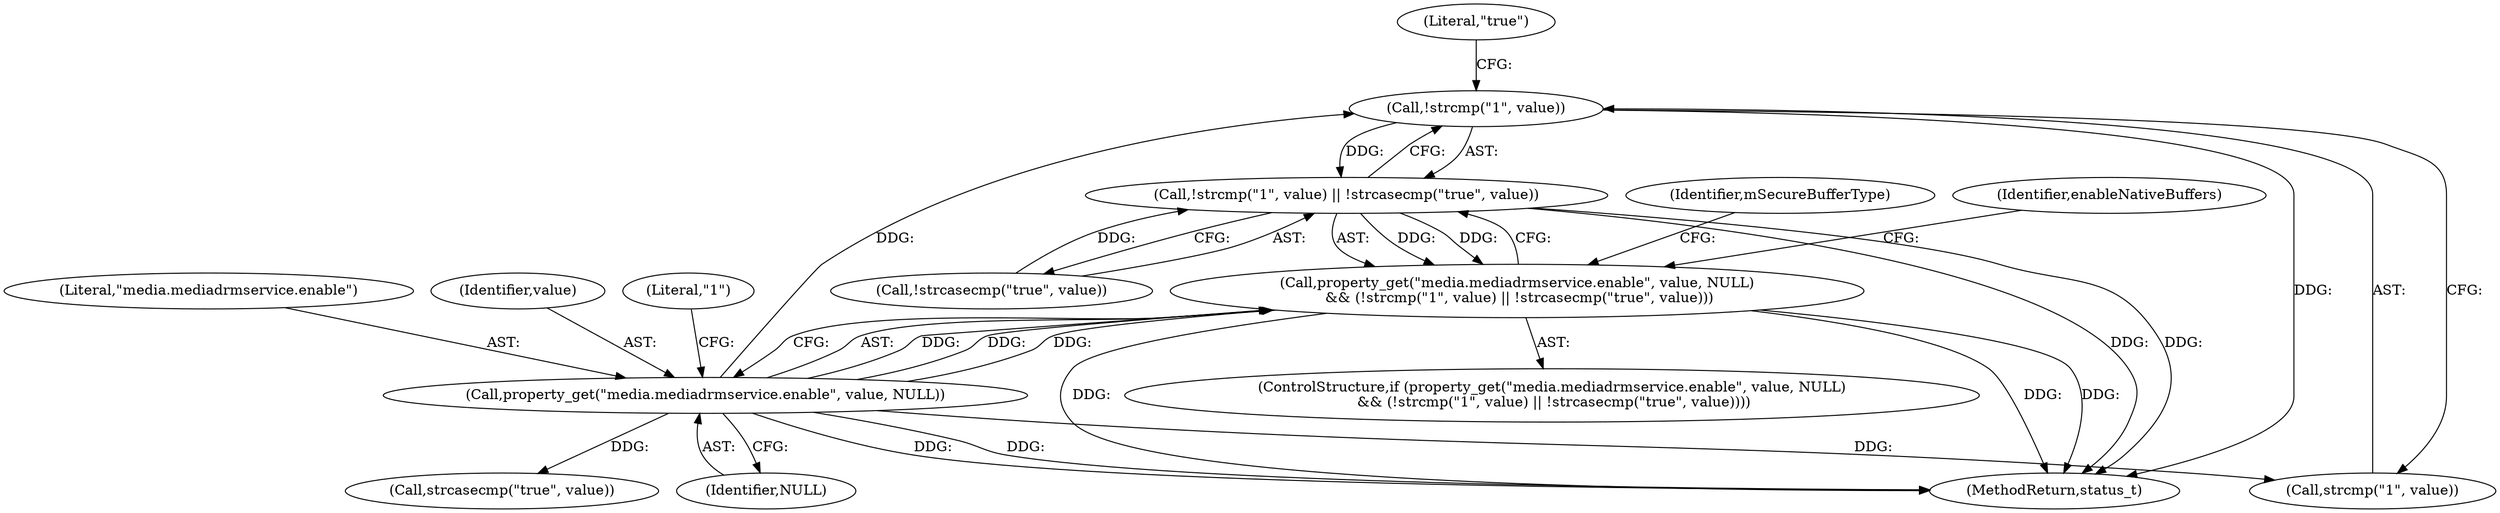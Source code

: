 digraph "0_Android_1d4feebdb85db46e138530f360d9ff2490e14353_0@API" {
"1000232" [label="(Call,!strcmp(\"1\", value))"];
"1000227" [label="(Call,property_get(\"media.mediadrmservice.enable\", value, NULL))"];
"1000231" [label="(Call,!strcmp(\"1\", value) || !strcasecmp(\"true\", value))"];
"1000226" [label="(Call,property_get(\"media.mediadrmservice.enable\", value, NULL)\n && (!strcmp(\"1\", value) || !strcasecmp(\"true\", value)))"];
"1000231" [label="(Call,!strcmp(\"1\", value) || !strcasecmp(\"true\", value))"];
"1000242" [label="(Identifier,enableNativeBuffers)"];
"1000233" [label="(Call,strcmp(\"1\", value))"];
"1000226" [label="(Call,property_get(\"media.mediadrmservice.enable\", value, NULL)\n && (!strcmp(\"1\", value) || !strcasecmp(\"true\", value)))"];
"1000236" [label="(Call,!strcasecmp(\"true\", value))"];
"1000234" [label="(Literal,\"1\")"];
"1000232" [label="(Call,!strcmp(\"1\", value))"];
"1000230" [label="(Identifier,NULL)"];
"1000237" [label="(Call,strcasecmp(\"true\", value))"];
"1000253" [label="(Identifier,mSecureBufferType)"];
"1000228" [label="(Literal,\"media.mediadrmservice.enable\")"];
"1000229" [label="(Identifier,value)"];
"1000225" [label="(ControlStructure,if (property_get(\"media.mediadrmservice.enable\", value, NULL)\n && (!strcmp(\"1\", value) || !strcasecmp(\"true\", value))))"];
"1000268" [label="(MethodReturn,status_t)"];
"1000227" [label="(Call,property_get(\"media.mediadrmservice.enable\", value, NULL))"];
"1000238" [label="(Literal,\"true\")"];
"1000232" -> "1000231"  [label="AST: "];
"1000232" -> "1000233"  [label="CFG: "];
"1000233" -> "1000232"  [label="AST: "];
"1000238" -> "1000232"  [label="CFG: "];
"1000231" -> "1000232"  [label="CFG: "];
"1000232" -> "1000268"  [label="DDG: "];
"1000232" -> "1000231"  [label="DDG: "];
"1000227" -> "1000232"  [label="DDG: "];
"1000227" -> "1000226"  [label="AST: "];
"1000227" -> "1000230"  [label="CFG: "];
"1000228" -> "1000227"  [label="AST: "];
"1000229" -> "1000227"  [label="AST: "];
"1000230" -> "1000227"  [label="AST: "];
"1000234" -> "1000227"  [label="CFG: "];
"1000226" -> "1000227"  [label="CFG: "];
"1000227" -> "1000268"  [label="DDG: "];
"1000227" -> "1000268"  [label="DDG: "];
"1000227" -> "1000226"  [label="DDG: "];
"1000227" -> "1000226"  [label="DDG: "];
"1000227" -> "1000226"  [label="DDG: "];
"1000227" -> "1000233"  [label="DDG: "];
"1000227" -> "1000237"  [label="DDG: "];
"1000231" -> "1000226"  [label="AST: "];
"1000231" -> "1000236"  [label="CFG: "];
"1000236" -> "1000231"  [label="AST: "];
"1000226" -> "1000231"  [label="CFG: "];
"1000231" -> "1000268"  [label="DDG: "];
"1000231" -> "1000268"  [label="DDG: "];
"1000231" -> "1000226"  [label="DDG: "];
"1000231" -> "1000226"  [label="DDG: "];
"1000236" -> "1000231"  [label="DDG: "];
"1000226" -> "1000225"  [label="AST: "];
"1000242" -> "1000226"  [label="CFG: "];
"1000253" -> "1000226"  [label="CFG: "];
"1000226" -> "1000268"  [label="DDG: "];
"1000226" -> "1000268"  [label="DDG: "];
"1000226" -> "1000268"  [label="DDG: "];
}
